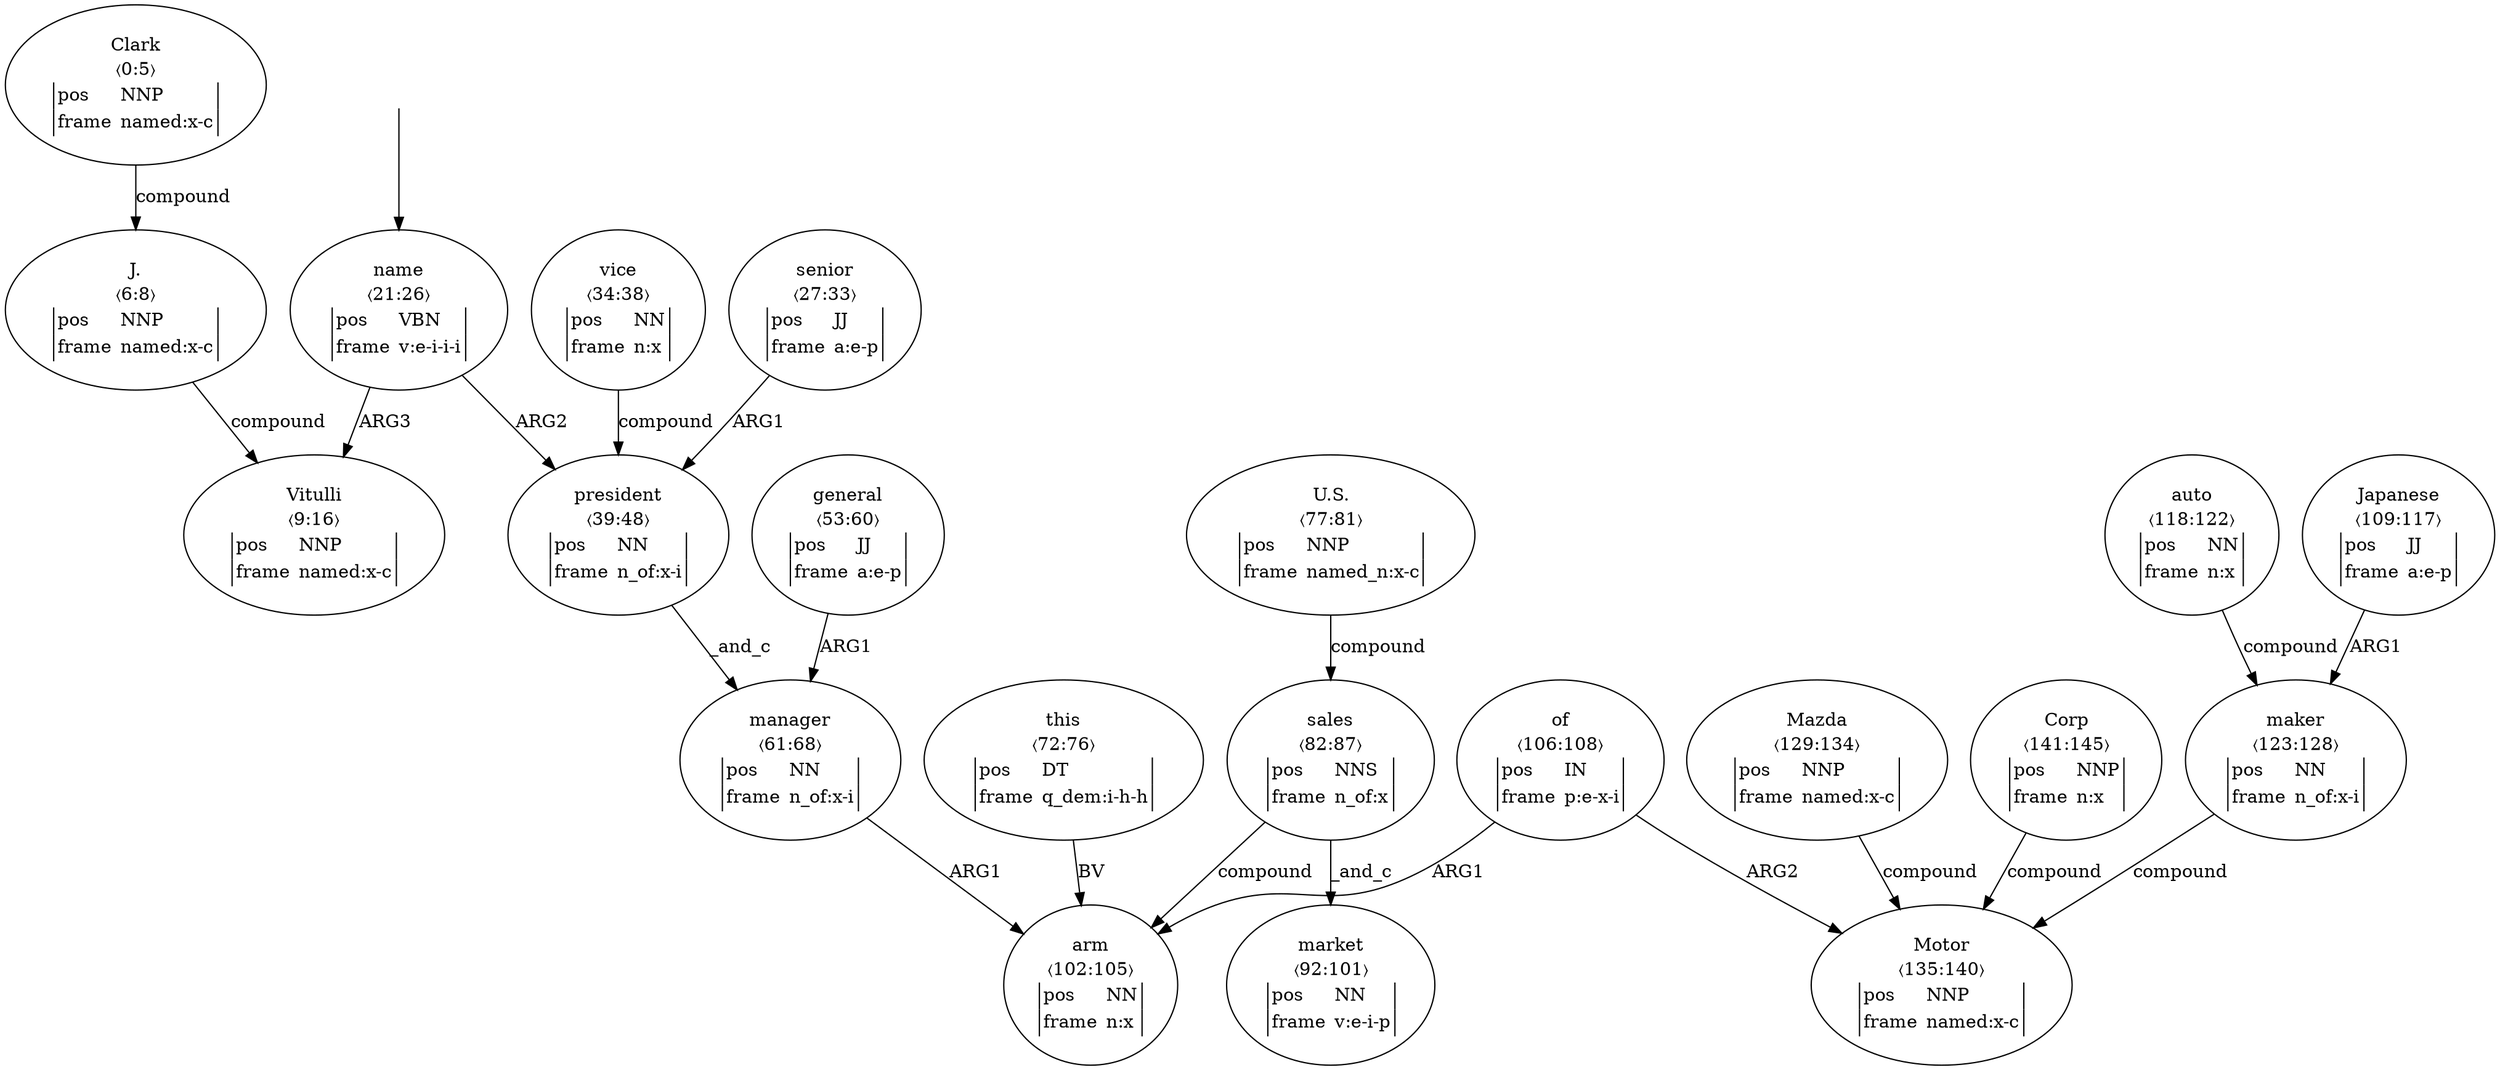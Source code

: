 digraph "20009001" {
  top [ style=invis ];
  top -> 4;
  0 [ label=<<table align="center" border="0" cellspacing="0"><tr><td colspan="2">Clark</td></tr><tr><td colspan="2">〈0:5〉</td></tr><tr><td sides="l" border="1" align="left">pos</td><td sides="r" border="1" align="left">NNP</td></tr><tr><td sides="l" border="1" align="left">frame</td><td sides="r" border="1" align="left">named:x-c</td></tr></table>> ];
  1 [ label=<<table align="center" border="0" cellspacing="0"><tr><td colspan="2">J.</td></tr><tr><td colspan="2">〈6:8〉</td></tr><tr><td sides="l" border="1" align="left">pos</td><td sides="r" border="1" align="left">NNP</td></tr><tr><td sides="l" border="1" align="left">frame</td><td sides="r" border="1" align="left">named:x-c</td></tr></table>> ];
  2 [ label=<<table align="center" border="0" cellspacing="0"><tr><td colspan="2">Vitulli</td></tr><tr><td colspan="2">〈9:16〉</td></tr><tr><td sides="l" border="1" align="left">pos</td><td sides="r" border="1" align="left">NNP</td></tr><tr><td sides="l" border="1" align="left">frame</td><td sides="r" border="1" align="left">named:x-c</td></tr></table>> ];
  4 [ label=<<table align="center" border="0" cellspacing="0"><tr><td colspan="2">name</td></tr><tr><td colspan="2">〈21:26〉</td></tr><tr><td sides="l" border="1" align="left">pos</td><td sides="r" border="1" align="left">VBN</td></tr><tr><td sides="l" border="1" align="left">frame</td><td sides="r" border="1" align="left">v:e-i-i-i</td></tr></table>> ];
  5 [ label=<<table align="center" border="0" cellspacing="0"><tr><td colspan="2">senior</td></tr><tr><td colspan="2">〈27:33〉</td></tr><tr><td sides="l" border="1" align="left">pos</td><td sides="r" border="1" align="left">JJ</td></tr><tr><td sides="l" border="1" align="left">frame</td><td sides="r" border="1" align="left">a:e-p</td></tr></table>> ];
  6 [ label=<<table align="center" border="0" cellspacing="0"><tr><td colspan="2">vice</td></tr><tr><td colspan="2">〈34:38〉</td></tr><tr><td sides="l" border="1" align="left">pos</td><td sides="r" border="1" align="left">NN</td></tr><tr><td sides="l" border="1" align="left">frame</td><td sides="r" border="1" align="left">n:x</td></tr></table>> ];
  7 [ label=<<table align="center" border="0" cellspacing="0"><tr><td colspan="2">president</td></tr><tr><td colspan="2">〈39:48〉</td></tr><tr><td sides="l" border="1" align="left">pos</td><td sides="r" border="1" align="left">NN</td></tr><tr><td sides="l" border="1" align="left">frame</td><td sides="r" border="1" align="left">n_of:x-i</td></tr></table>> ];
  9 [ label=<<table align="center" border="0" cellspacing="0"><tr><td colspan="2">general</td></tr><tr><td colspan="2">〈53:60〉</td></tr><tr><td sides="l" border="1" align="left">pos</td><td sides="r" border="1" align="left">JJ</td></tr><tr><td sides="l" border="1" align="left">frame</td><td sides="r" border="1" align="left">a:e-p</td></tr></table>> ];
  10 [ label=<<table align="center" border="0" cellspacing="0"><tr><td colspan="2">manager</td></tr><tr><td colspan="2">〈61:68〉</td></tr><tr><td sides="l" border="1" align="left">pos</td><td sides="r" border="1" align="left">NN</td></tr><tr><td sides="l" border="1" align="left">frame</td><td sides="r" border="1" align="left">n_of:x-i</td></tr></table>> ];
  12 [ label=<<table align="center" border="0" cellspacing="0"><tr><td colspan="2">this</td></tr><tr><td colspan="2">〈72:76〉</td></tr><tr><td sides="l" border="1" align="left">pos</td><td sides="r" border="1" align="left">DT</td></tr><tr><td sides="l" border="1" align="left">frame</td><td sides="r" border="1" align="left">q_dem:i-h-h</td></tr></table>> ];
  13 [ label=<<table align="center" border="0" cellspacing="0"><tr><td colspan="2">U.S.</td></tr><tr><td colspan="2">〈77:81〉</td></tr><tr><td sides="l" border="1" align="left">pos</td><td sides="r" border="1" align="left">NNP</td></tr><tr><td sides="l" border="1" align="left">frame</td><td sides="r" border="1" align="left">named_n:x-c</td></tr></table>> ];
  14 [ label=<<table align="center" border="0" cellspacing="0"><tr><td colspan="2">sales</td></tr><tr><td colspan="2">〈82:87〉</td></tr><tr><td sides="l" border="1" align="left">pos</td><td sides="r" border="1" align="left">NNS</td></tr><tr><td sides="l" border="1" align="left">frame</td><td sides="r" border="1" align="left">n_of:x</td></tr></table>> ];
  16 [ label=<<table align="center" border="0" cellspacing="0"><tr><td colspan="2">market</td></tr><tr><td colspan="2">〈92:101〉</td></tr><tr><td sides="l" border="1" align="left">pos</td><td sides="r" border="1" align="left">NN</td></tr><tr><td sides="l" border="1" align="left">frame</td><td sides="r" border="1" align="left">v:e-i-p</td></tr></table>> ];
  17 [ label=<<table align="center" border="0" cellspacing="0"><tr><td colspan="2">arm</td></tr><tr><td colspan="2">〈102:105〉</td></tr><tr><td sides="l" border="1" align="left">pos</td><td sides="r" border="1" align="left">NN</td></tr><tr><td sides="l" border="1" align="left">frame</td><td sides="r" border="1" align="left">n:x</td></tr></table>> ];
  18 [ label=<<table align="center" border="0" cellspacing="0"><tr><td colspan="2">of</td></tr><tr><td colspan="2">〈106:108〉</td></tr><tr><td sides="l" border="1" align="left">pos</td><td sides="r" border="1" align="left">IN</td></tr><tr><td sides="l" border="1" align="left">frame</td><td sides="r" border="1" align="left">p:e-x-i</td></tr></table>> ];
  19 [ label=<<table align="center" border="0" cellspacing="0"><tr><td colspan="2">Japanese</td></tr><tr><td colspan="2">〈109:117〉</td></tr><tr><td sides="l" border="1" align="left">pos</td><td sides="r" border="1" align="left">JJ</td></tr><tr><td sides="l" border="1" align="left">frame</td><td sides="r" border="1" align="left">a:e-p</td></tr></table>> ];
  20 [ label=<<table align="center" border="0" cellspacing="0"><tr><td colspan="2">auto</td></tr><tr><td colspan="2">〈118:122〉</td></tr><tr><td sides="l" border="1" align="left">pos</td><td sides="r" border="1" align="left">NN</td></tr><tr><td sides="l" border="1" align="left">frame</td><td sides="r" border="1" align="left">n:x</td></tr></table>> ];
  21 [ label=<<table align="center" border="0" cellspacing="0"><tr><td colspan="2">maker</td></tr><tr><td colspan="2">〈123:128〉</td></tr><tr><td sides="l" border="1" align="left">pos</td><td sides="r" border="1" align="left">NN</td></tr><tr><td sides="l" border="1" align="left">frame</td><td sides="r" border="1" align="left">n_of:x-i</td></tr></table>> ];
  22 [ label=<<table align="center" border="0" cellspacing="0"><tr><td colspan="2">Mazda</td></tr><tr><td colspan="2">〈129:134〉</td></tr><tr><td sides="l" border="1" align="left">pos</td><td sides="r" border="1" align="left">NNP</td></tr><tr><td sides="l" border="1" align="left">frame</td><td sides="r" border="1" align="left">named:x-c</td></tr></table>> ];
  23 [ label=<<table align="center" border="0" cellspacing="0"><tr><td colspan="2">Motor</td></tr><tr><td colspan="2">〈135:140〉</td></tr><tr><td sides="l" border="1" align="left">pos</td><td sides="r" border="1" align="left">NNP</td></tr><tr><td sides="l" border="1" align="left">frame</td><td sides="r" border="1" align="left">named:x-c</td></tr></table>> ];
  24 [ label=<<table align="center" border="0" cellspacing="0"><tr><td colspan="2">Corp</td></tr><tr><td colspan="2">〈141:145〉</td></tr><tr><td sides="l" border="1" align="left">pos</td><td sides="r" border="1" align="left">NNP</td></tr><tr><td sides="l" border="1" align="left">frame</td><td sides="r" border="1" align="left">n:x</td></tr></table>> ];
  7 -> 10 [ label="_and_c" ];
  1 -> 2 [ label="compound" ];
  13 -> 14 [ label="compound" ];
  19 -> 21 [ label="ARG1" ];
  18 -> 17 [ label="ARG1" ];
  14 -> 16 [ label="_and_c" ];
  18 -> 23 [ label="ARG2" ];
  4 -> 7 [ label="ARG2" ];
  21 -> 23 [ label="compound" ];
  20 -> 21 [ label="compound" ];
  10 -> 17 [ label="ARG1" ];
  24 -> 23 [ label="compound" ];
  9 -> 10 [ label="ARG1" ];
  6 -> 7 [ label="compound" ];
  5 -> 7 [ label="ARG1" ];
  12 -> 17 [ label="BV" ];
  4 -> 2 [ label="ARG3" ];
  0 -> 1 [ label="compound" ];
  14 -> 17 [ label="compound" ];
  22 -> 23 [ label="compound" ];
}

